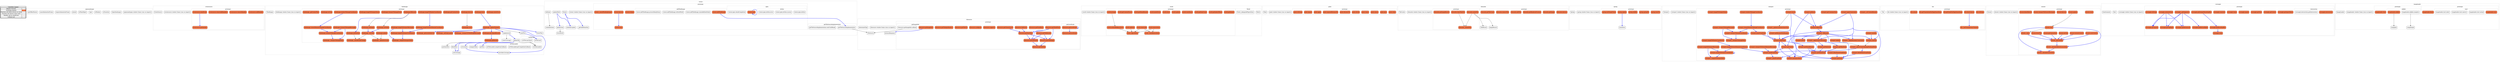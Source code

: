 digraph G {
concentrate = true;
			subgraph legend{
			rank = min;
			label = "legend";
			Legend [shape=none, margin=0, label = <
				<table cellspacing="0" cellpadding="0" border="1"><tr><td>Code2flow Legend</td></tr><tr><td>
				<table cellspacing="0">
				<tr><td>Regular function</td><td width="50px"></td></tr>
				<tr><td>Prototype method</td><td bgcolor='coral'></td></tr>
				<tr><td>Function call which returns no value</td><td>&#8594;</td></tr>
				<tr><td>Function call returns some value</td><td><font color='blue'>&#8594;</font></td></tr>
				<tr><td>Handler call on raiseEvent</td><td><font color='red'>&#8594;</font></td></tr>
                <tr><td>Callback call</td><td><font color='pink'>&#8594;</font></td></tr>
				</table></td></tr></table>
				>];}
node30 [splines=ortho shape = "rect" style = "rounded" label = "(openseadragon window frame (runs on import))" ];
node2 [splines=ortho shape = "rect" style = "rounded" label = "OpenSeadragon" ];
node6 [splines=ortho shape = "rect" style = "rounded" label = "isFunction" ];
node8 [splines=ortho shape = "rect" style = "rounded" label = "isWindow" ];
node10 [splines=ortho shape = "rect" style = "rounded" label = "type" ];
node12 [splines=ortho shape = "rect" style = "rounded" label = "isPlainObject" ];
node18 [splines=ortho shape = "rect" style = "rounded" label = "extend" ];
node21 [splines=ortho shape = "rect" style = "rounded" label = "requestAnimationFrame" ];
node23 [splines=ortho shape = "rect" style = "rounded" label = "cancelAnimationFrame" ];
node26 [splines=ortho shape = "rect" style = "rounded" label = "getOffsetParent" ];
node48 [splines=ortho shape = "rect" style = "rounded" label = "(eventsource window frame (runs on import))" ];
node35 [splines=ortho shape = "rect" style = "rounded" label = "EventSource" ];
node38 [splines=ortho shape = "rect" style = "rounded,filled" fillcolor = "coral" label = "eventsource.addHandler" ];
node40 [splines=ortho shape = "rect" style = "rounded,filled" fillcolor = "coral" label = "eventsource.removeHandler" ];
node42 [splines=ortho shape = "rect" style = "rounded,filled" fillcolor = "coral" label = "eventsource.removeAllHandlers" ];
node44 [splines=ortho shape = "rect" style = "rounded,filled" fillcolor = "coral" label = "eventsource.getHandler" ];
node46 [splines=ortho shape = "rect" style = "rounded,filled" fillcolor = "coral" label = "eventsource.raiseEvent" ];
node156 [splines=ortho shape = "rect" style = "rounded" label = "(tiledimage window frame (runs on import))" ];
node52 [splines=ortho shape = "rect" style = "rounded" label = "TiledImage" ];
node55 [splines=ortho shape = "rect" style = "rounded,filled" fillcolor = "coral" label = "tiledimage.needsDraw" ];
node57 [splines=ortho shape = "rect" style = "rounded,filled" fillcolor = "coral" label = "tiledimage._setFullyLoaded" ];
node59 [splines=ortho shape = "rect" style = "rounded,filled" fillcolor = "coral" label = "tiledimage.reset" ];
node61 [splines=ortho shape = "rect" style = "rounded,filled" fillcolor = "coral" label = "tiledimage.update" ];
node63 [splines=ortho shape = "rect" style = "rounded,filled" fillcolor = "coral" label = "tiledimage.draw" ];
node65 [splines=ortho shape = "rect" style = "rounded,filled" fillcolor = "coral" label = "tiledimage.destroy" ];
node67 [splines=ortho shape = "rect" style = "rounded,filled" fillcolor = "coral" label = "tiledimage.getBounds" ];
node69 [splines=ortho shape = "rect" style = "rounded,filled" fillcolor = "coral" label = "tiledimage.getClippedBounds" ];
node71 [splines=ortho shape = "rect" style = "rounded,filled" fillcolor = "coral" label = "tiledimage.getContentSize" ];
node73 [splines=ortho shape = "rect" style = "rounded,filled" fillcolor = "coral" label = "tiledimage._viewportToImageDelta" ];
node75 [splines=ortho shape = "rect" style = "rounded,filled" fillcolor = "coral" label = "tiledimage.viewportToImageCoordinates" ];
node77 [splines=ortho shape = "rect" style = "rounded,filled" fillcolor = "coral" label = "tiledimage._imageToViewportDelta" ];
node79 [splines=ortho shape = "rect" style = "rounded,filled" fillcolor = "coral" label = "tiledimage.imageToViewportCoordinates" ];
node81 [splines=ortho shape = "rect" style = "rounded,filled" fillcolor = "coral" label = "tiledimage.imageToViewportRectangle" ];
node83 [splines=ortho shape = "rect" style = "rounded,filled" fillcolor = "coral" label = "tiledimage.viewportToImageRectangle" ];
node85 [splines=ortho shape = "rect" style = "rounded,filled" fillcolor = "coral" label = "tiledimage.viewerElementToImageCoordinates" ];
node87 [splines=ortho shape = "rect" style = "rounded,filled" fillcolor = "coral" label = "tiledimage.imageToViewerElementCoordinates" ];
node89 [splines=ortho shape = "rect" style = "rounded,filled" fillcolor = "coral" label = "tiledimage.windowToImageCoordinates" ];
node91 [splines=ortho shape = "rect" style = "rounded,filled" fillcolor = "coral" label = "tiledimage.imageToWindowCoordinates" ];
node93 [splines=ortho shape = "rect" style = "rounded,filled" fillcolor = "coral" label = "tiledimage._viewportToTiledImageRectangle" ];
node95 [splines=ortho shape = "rect" style = "rounded,filled" fillcolor = "coral" label = "tiledimage.viewportToImageZoom" ];
node97 [splines=ortho shape = "rect" style = "rounded,filled" fillcolor = "coral" label = "tiledimage.imageToViewportZoom" ];
node99 [splines=ortho shape = "rect" style = "rounded,filled" fillcolor = "coral" label = "tiledimage.setPosition" ];
node101 [splines=ortho shape = "rect" style = "rounded,filled" fillcolor = "coral" label = "tiledimage.setWidth" ];
node103 [splines=ortho shape = "rect" style = "rounded,filled" fillcolor = "coral" label = "tiledimage.setHeight" ];
node105 [splines=ortho shape = "rect" style = "rounded,filled" fillcolor = "coral" label = "tiledimage.fitBounds" ];
node107 [splines=ortho shape = "rect" style = "rounded,filled" fillcolor = "coral" label = "tiledimage.setClip" ];
node109 [splines=ortho shape = "rect" style = "rounded,filled" fillcolor = "coral" label = "tiledimage._setScale" ];
node111 [splines=ortho shape = "rect" style = "rounded,filled" fillcolor = "coral" label = "tiledimage._updateForScale" ];
node113 [splines=ortho shape = "rect" style = "rounded,filled" fillcolor = "coral" label = "tiledimage._raiseBoundsChange" ];
node115 [splines=ortho shape = "rect" style = "rounded,filled" fillcolor = "coral" label = "tiledimage._getLevelsInterval" ];
node118 [splines=ortho shape = "rect" style = "rounded,filled" fillcolor = "coral" label = "tiledimage._updateViewport" ];
node120 [splines=ortho shape = "rect" style = "rounded,filled" fillcolor = "coral" label = "tiledimage._getCornerTiles" ];
node122 [splines=ortho shape = "rect" style = "rounded" label = "updateLevel" ];
node124 [splines=ortho shape = "rect" style = "rounded" label = "updateTile" ];
node126 [splines=ortho shape = "rect" style = "rounded" label = "getTile" ];
node128 [splines=ortho shape = "rect" style = "rounded" label = "loadTile" ];
node132 [splines=ortho shape = "rect" style = "rounded" label = "onTileLoad" ];
node131 [splines=ortho shape = "rect" style = "rounded" label = "onTileLoad.finish" ];
node138 [splines=ortho shape = "rect" style = "rounded" label = "setTileLoaded" ];
node135 [splines=ortho shape = "rect" style = "rounded" label = "setTileLoaded.getCompletionCallback" ];
node137 [splines=ortho shape = "rect" style = "rounded" label = "setTileLoaded.completionCallback" ];
node140 [splines=ortho shape = "rect" style = "rounded" label = "positionTile" ];
node142 [splines=ortho shape = "rect" style = "rounded" label = "blendTile" ];
node144 [splines=ortho shape = "rect" style = "rounded" label = "providesCoverage" ];
node146 [splines=ortho shape = "rect" style = "rounded" label = "isCovered" ];
node148 [splines=ortho shape = "rect" style = "rounded" label = "setCoverage" ];
node150 [splines=ortho shape = "rect" style = "rounded" label = "resetCoverage" ];
node152 [splines=ortho shape = "rect" style = "rounded" label = "compareTiles" ];
node154 [splines=ortho shape = "rect" style = "rounded" label = "drawTiles" ];
node217 [splines=ortho shape = "rect" style = "rounded" label = "(viewer window frame (runs on import))" ];
node165 [splines=ortho shape = "rect" style = "rounded" label = "Viewer" ];
node168 [splines=ortho shape = "rect" style = "rounded,filled" fillcolor = "coral" label = "viewer.isOpen" ];
node178 [splines=ortho shape = "rect" style = "rounded,filled" fillcolor = "coral" label = "viewer.open" ];
node171 [splines=ortho shape = "rect" style = "rounded" label = "viewer.open.checkCompletion" ];
node177 [splines=ortho shape = "rect" style = "rounded" label = "viewer.open.doOne" ];
node174 [splines=ortho shape = "rect" style = "rounded" label = "viewer.open.doOne.success" ];
node176 [splines=ortho shape = "rect" style = "rounded" label = "viewer.open.doOne.error" ];
node180 [splines=ortho shape = "rect" style = "rounded,filled" fillcolor = "coral" label = "viewer.close" ];
node182 [splines=ortho shape = "rect" style = "rounded,filled" fillcolor = "coral" label = "viewer.destroy" ];
node191 [splines=ortho shape = "rect" style = "rounded,filled" fillcolor = "coral" label = "viewer.addTiledImage" ];
node186 [splines=ortho shape = "rect" style = "rounded" label = "viewer.addTiledImage.raiseAddItemFailed" ];
node188 [splines=ortho shape = "rect" style = "rounded" label = "viewer.addTiledImage.refreshWorld" ];
node190 [splines=ortho shape = "rect" style = "rounded" label = "viewer.addTiledImage.processReadyItems" ];
node193 [splines=ortho shape = "rect" style = "rounded,filled" fillcolor = "coral" label = "viewer._cancelPendingImages" ];
node195 [splines=ortho shape = "rect" style = "rounded" label = "_getSafeElemSize" ];
node201 [splines=ortho shape = "rect" style = "rounded" label = "getTileSourceImplementation" ];
node198 [splines=ortho shape = "rect" style = "rounded" label = "getTileSourceImplementation.waitUntilReady" ];
node205 [splines=ortho shape = "rect" style = "rounded" label = "scheduleUpdate" ];
node207 [splines=ortho shape = "rect" style = "rounded" label = "updateMulti" ];
node209 [splines=ortho shape = "rect" style = "rounded" label = "updateOnce" ];
node211 [splines=ortho shape = "rect" style = "rounded" label = "drawWorld" ];
node213 [splines=ortho shape = "rect" style = "rounded" label = "scheduleZoom" ];
node215 [splines=ortho shape = "rect" style = "rounded" label = "doZoom" ];
node258 [splines=ortho shape = "rect" style = "rounded" label = "(world window frame (runs on import))" ];
node223 [splines=ortho shape = "rect" style = "rounded" label = "World" ];
node222 [splines=ortho shape = "rect" style = "rounded" label = "World._delegatedFigureSizes" ];
node226 [splines=ortho shape = "rect" style = "rounded,filled" fillcolor = "coral" label = "world.addItem" ];
node228 [splines=ortho shape = "rect" style = "rounded,filled" fillcolor = "coral" label = "world.getItemAt" ];
node230 [splines=ortho shape = "rect" style = "rounded,filled" fillcolor = "coral" label = "world.getIndexOfItem" ];
node232 [splines=ortho shape = "rect" style = "rounded,filled" fillcolor = "coral" label = "world.getItemCount" ];
node234 [splines=ortho shape = "rect" style = "rounded,filled" fillcolor = "coral" label = "world.removeItem" ];
node236 [splines=ortho shape = "rect" style = "rounded,filled" fillcolor = "coral" label = "world.removeAll" ];
node238 [splines=ortho shape = "rect" style = "rounded,filled" fillcolor = "coral" label = "world.resetItems" ];
node240 [splines=ortho shape = "rect" style = "rounded,filled" fillcolor = "coral" label = "world.update" ];
node242 [splines=ortho shape = "rect" style = "rounded,filled" fillcolor = "coral" label = "world.draw" ];
node244 [splines=ortho shape = "rect" style = "rounded,filled" fillcolor = "coral" label = "world.needsDraw" ];
node246 [splines=ortho shape = "rect" style = "rounded,filled" fillcolor = "coral" label = "world.getHomeBounds" ];
node248 [splines=ortho shape = "rect" style = "rounded,filled" fillcolor = "coral" label = "world.getContentFactor" ];
node250 [splines=ortho shape = "rect" style = "rounded,filled" fillcolor = "coral" label = "world.setAutoRefigureSizes" ];
node252 [splines=ortho shape = "rect" style = "rounded,filled" fillcolor = "coral" label = "world.arrange" ];
node254 [splines=ortho shape = "rect" style = "rounded,filled" fillcolor = "coral" label = "world._figureSizes" ];
node256 [splines=ortho shape = "rect" style = "rounded,filled" fillcolor = "coral" label = "world._raiseRemoveItem" ];
node285 [splines=ortho shape = "rect" style = "rounded" label = "(point window frame (runs on import))" ];
node262 [splines=ortho shape = "rect" style = "rounded" label = "Point" ];
node265 [splines=ortho shape = "rect" style = "rounded,filled" fillcolor = "coral" label = "point.clone" ];
node267 [splines=ortho shape = "rect" style = "rounded,filled" fillcolor = "coral" label = "point.plus" ];
node269 [splines=ortho shape = "rect" style = "rounded,filled" fillcolor = "coral" label = "point.minus" ];
node271 [splines=ortho shape = "rect" style = "rounded,filled" fillcolor = "coral" label = "point.times" ];
node273 [splines=ortho shape = "rect" style = "rounded,filled" fillcolor = "coral" label = "point.divide" ];
node275 [splines=ortho shape = "rect" style = "rounded,filled" fillcolor = "coral" label = "point.distanceTo" ];
node277 [splines=ortho shape = "rect" style = "rounded,filled" fillcolor = "coral" label = "point.squaredDistanceTo" ];
node279 [splines=ortho shape = "rect" style = "rounded,filled" fillcolor = "coral" label = "point.apply" ];
node281 [splines=ortho shape = "rect" style = "rounded,filled" fillcolor = "coral" label = "point.equals" ];
node283 [splines=ortho shape = "rect" style = "rounded,filled" fillcolor = "coral" label = "point.toString" ];
node317 [splines=ortho shape = "rect" style = "rounded" label = "(tilecache window frame (runs on import))" ];
node306 [splines=ortho shape = "rect" style = "rounded" label = "TileCache" ];
node289 [splines=ortho shape = "rect" style = "rounded" label = "TileRecord" ];
node291 [splines=ortho shape = "rect" style = "rounded" label = "ImageRecord" ];
node294 [splines=ortho shape = "rect" style = "rounded,filled" fillcolor = "coral" label = "tilecache.destroy" ];
node296 [splines=ortho shape = "rect" style = "rounded,filled" fillcolor = "coral" label = "tilecache.getImage" ];
node298 [splines=ortho shape = "rect" style = "rounded,filled" fillcolor = "coral" label = "tilecache.getRenderedContext" ];
node300 [splines=ortho shape = "rect" style = "rounded,filled" fillcolor = "coral" label = "tilecache.addTile" ];
node302 [splines=ortho shape = "rect" style = "rounded,filled" fillcolor = "coral" label = "tilecache.removeTile" ];
node304 [splines=ortho shape = "rect" style = "rounded,filled" fillcolor = "coral" label = "tilecache.getTileCount" ];
node309 [splines=ortho shape = "rect" style = "rounded,filled" fillcolor = "coral" label = "tilecache.cacheTile" ];
node311 [splines=ortho shape = "rect" style = "rounded,filled" fillcolor = "coral" label = "tilecache.clearTilesFor" ];
node313 [splines=ortho shape = "rect" style = "rounded,filled" fillcolor = "coral" label = "tilecache.getImageRecord" ];
node315 [splines=ortho shape = "rect" style = "rounded,filled" fillcolor = "coral" label = "tilecache._unloadTile" ];
node363 [splines=ortho shape = "rect" style = "rounded" label = "(tilesource window frame (runs on import))" ];
node321 [splines=ortho shape = "rect" style = "rounded" label = "TileSource" ];
node324 [splines=ortho shape = "rect" style = "rounded,filled" fillcolor = "coral" label = "tilesource.getTileSize" ];
node326 [splines=ortho shape = "rect" style = "rounded,filled" fillcolor = "coral" label = "tilesource.getTileWidth" ];
node328 [splines=ortho shape = "rect" style = "rounded,filled" fillcolor = "coral" label = "tilesource.getTileHeight" ];
node333 [splines=ortho shape = "rect" style = "rounded,filled" fillcolor = "coral" label = "tilesource.getLevelScale" ];
node332 [splines=ortho shape = "rect" style = "rounded,filled" fillcolor = "coral" label = "tilesource.getLevelScale" ];
node335 [splines=ortho shape = "rect" style = "rounded,filled" fillcolor = "coral" label = "tilesource.getNumTiles" ];
node337 [splines=ortho shape = "rect" style = "rounded,filled" fillcolor = "coral" label = "tilesource.getPixelRatio" ];
node339 [splines=ortho shape = "rect" style = "rounded,filled" fillcolor = "coral" label = "tilesource.getClosestLevel" ];
node341 [splines=ortho shape = "rect" style = "rounded,filled" fillcolor = "coral" label = "tilesource.getTileAtPoint" ];
node343 [splines=ortho shape = "rect" style = "rounded,filled" fillcolor = "coral" label = "tilesource.getTileBounds" ];
node347 [splines=ortho shape = "rect" style = "rounded,filled" fillcolor = "coral" label = "tilesource.getImageInfo" ];
node346 [splines=ortho shape = "rect" style = "rounded" label = "tilesource.getImageInfo.callback" ];
node349 [splines=ortho shape = "rect" style = "rounded,filled" fillcolor = "coral" label = "tilesource.supports" ];
node351 [splines=ortho shape = "rect" style = "rounded,filled" fillcolor = "coral" label = "tilesource.configure" ];
node353 [splines=ortho shape = "rect" style = "rounded,filled" fillcolor = "coral" label = "tilesource.getTileUrl" ];
node355 [splines=ortho shape = "rect" style = "rounded,filled" fillcolor = "coral" label = "tilesource.getTileAjaxHeaders" ];
node357 [splines=ortho shape = "rect" style = "rounded,filled" fillcolor = "coral" label = "tilesource.tileExists" ];
node359 [splines=ortho shape = "rect" style = "rounded" label = "processResponse" ];
node361 [splines=ortho shape = "rect" style = "rounded" label = "determineType" ];
node385 [splines=ortho shape = "rect" style = "rounded" label = "(spring window frame (runs on import))" ];
node370 [splines=ortho shape = "rect" style = "rounded" label = "Spring" ];
node373 [splines=ortho shape = "rect" style = "rounded,filled" fillcolor = "coral" label = "spring.resetTo" ];
node375 [splines=ortho shape = "rect" style = "rounded,filled" fillcolor = "coral" label = "spring.springTo" ];
node377 [splines=ortho shape = "rect" style = "rounded,filled" fillcolor = "coral" label = "spring.shiftBy" ];
node379 [splines=ortho shape = "rect" style = "rounded,filled" fillcolor = "coral" label = "spring.update" ];
node381 [splines=ortho shape = "rect" style = "rounded,filled" fillcolor = "coral" label = "spring.isAtTargetValue" ];
node383 [splines=ortho shape = "rect" style = "rounded" label = "transform" ];
node476 [splines=ortho shape = "rect" style = "rounded" label = "(viewport window frame (runs on import))" ];
node389 [splines=ortho shape = "rect" style = "rounded" label = "Viewport" ];
node392 [splines=ortho shape = "rect" style = "rounded,filled" fillcolor = "coral" label = "viewport._setContentBounds" ];
node394 [splines=ortho shape = "rect" style = "rounded,filled" fillcolor = "coral" label = "viewport.getHomeZoom" ];
node396 [splines=ortho shape = "rect" style = "rounded,filled" fillcolor = "coral" label = "viewport.getHomeBounds" ];
node398 [splines=ortho shape = "rect" style = "rounded,filled" fillcolor = "coral" label = "viewport.goHome" ];
node400 [splines=ortho shape = "rect" style = "rounded,filled" fillcolor = "coral" label = "viewport.getMinZoom" ];
node402 [splines=ortho shape = "rect" style = "rounded,filled" fillcolor = "coral" label = "viewport.getMaxZoom" ];
node404 [splines=ortho shape = "rect" style = "rounded,filled" fillcolor = "coral" label = "viewport.getAspectRatio" ];
node406 [splines=ortho shape = "rect" style = "rounded,filled" fillcolor = "coral" label = "viewport.getContainerSize" ];
node408 [splines=ortho shape = "rect" style = "rounded,filled" fillcolor = "coral" label = "viewport.getBounds" ];
node410 [splines=ortho shape = "rect" style = "rounded,filled" fillcolor = "coral" label = "viewport.getBoundsWithMargins" ];
node412 [splines=ortho shape = "rect" style = "rounded,filled" fillcolor = "coral" label = "viewport.getCenter" ];
node414 [splines=ortho shape = "rect" style = "rounded,filled" fillcolor = "coral" label = "viewport.getZoom" ];
node416 [splines=ortho shape = "rect" style = "rounded,filled" fillcolor = "coral" label = "viewport._applyZoomConstraints" ];
node418 [splines=ortho shape = "rect" style = "rounded,filled" fillcolor = "coral" label = "viewport._applyBoundaryConstraints" ];
node420 [splines=ortho shape = "rect" style = "rounded,filled" fillcolor = "coral" label = "viewport.applyConstraints" ];
node422 [splines=ortho shape = "rect" style = "rounded,filled" fillcolor = "coral" label = "viewport._fitBounds" ];
node424 [splines=ortho shape = "rect" style = "rounded,filled" fillcolor = "coral" label = "viewport.fitBounds" ];
node426 [splines=ortho shape = "rect" style = "rounded,filled" fillcolor = "coral" label = "viewport.panTo" ];
node428 [splines=ortho shape = "rect" style = "rounded,filled" fillcolor = "coral" label = "viewport.zoomBy" ];
node430 [splines=ortho shape = "rect" style = "rounded,filled" fillcolor = "coral" label = "viewport.zoomTo" ];
node432 [splines=ortho shape = "rect" style = "rounded,filled" fillcolor = "coral" label = "viewport.resize" ];
node434 [splines=ortho shape = "rect" style = "rounded,filled" fillcolor = "coral" label = "viewport._updateContainerInnerSize" ];
node438 [splines=ortho shape = "rect" style = "rounded,filled" fillcolor = "coral" label = "viewport.update" ];
node440 [splines=ortho shape = "rect" style = "rounded,filled" fillcolor = "coral" label = "viewport._adjustCenterSpringsForZoomPoint" ];
node442 [splines=ortho shape = "rect" style = "rounded,filled" fillcolor = "coral" label = "viewport.deltaPixelsFromPoints" ];
node444 [splines=ortho shape = "rect" style = "rounded,filled" fillcolor = "coral" label = "viewport.deltaPointsFromPixels" ];
node446 [splines=ortho shape = "rect" style = "rounded,filled" fillcolor = "coral" label = "viewport.pixelFromPoint" ];
node448 [splines=ortho shape = "rect" style = "rounded,filled" fillcolor = "coral" label = "viewport._pixelFromPoint" ];
node450 [splines=ortho shape = "rect" style = "rounded,filled" fillcolor = "coral" label = "viewport.pointFromPixel" ];
node452 [splines=ortho shape = "rect" style = "rounded,filled" fillcolor = "coral" label = "viewport._viewportToImageDelta" ];
node454 [splines=ortho shape = "rect" style = "rounded,filled" fillcolor = "coral" label = "viewport.viewportToImageCoordinates" ];
node456 [splines=ortho shape = "rect" style = "rounded,filled" fillcolor = "coral" label = "viewport._imageToViewportDelta" ];
node458 [splines=ortho shape = "rect" style = "rounded,filled" fillcolor = "coral" label = "viewport.imageToViewportCoordinates" ];
node460 [splines=ortho shape = "rect" style = "rounded,filled" fillcolor = "coral" label = "viewport.imageToViewportRectangle" ];
node462 [splines=ortho shape = "rect" style = "rounded,filled" fillcolor = "coral" label = "viewport.viewportToImageRectangle" ];
node464 [splines=ortho shape = "rect" style = "rounded,filled" fillcolor = "coral" label = "viewport.viewerElementToImageCoordinates" ];
node466 [splines=ortho shape = "rect" style = "rounded,filled" fillcolor = "coral" label = "viewport.imageToViewerElementCoordinates" ];
node468 [splines=ortho shape = "rect" style = "rounded,filled" fillcolor = "coral" label = "viewport.windowToImageCoordinates" ];
node470 [splines=ortho shape = "rect" style = "rounded,filled" fillcolor = "coral" label = "viewport.imageToWindowCoordinates" ];
node472 [splines=ortho shape = "rect" style = "rounded,filled" fillcolor = "coral" label = "viewport.viewportToViewerElementRectangle" ];
node474 [splines=ortho shape = "rect" style = "rounded,filled" fillcolor = "coral" label = "viewport.imageToViewportZoom" ];
node497 [splines=ortho shape = "rect" style = "rounded" label = "(tile window frame (runs on import))" ];
node480 [splines=ortho shape = "rect" style = "rounded" label = "Tile" ];
node483 [splines=ortho shape = "rect" style = "rounded,filled" fillcolor = "coral" label = "tile.toString" ];
node485 [splines=ortho shape = "rect" style = "rounded,filled" fillcolor = "coral" label = "tile._hasTransparencyChannel" ];
node487 [splines=ortho shape = "rect" style = "rounded,filled" fillcolor = "coral" label = "tile.drawCanvas" ];
node489 [splines=ortho shape = "rect" style = "rounded,filled" fillcolor = "coral" label = "tile.getScaleForEdgeSmoothing" ];
node493 [splines=ortho shape = "rect" style = "rounded,filled" fillcolor = "coral" label = "tile.getTranslationForEdgeSmoothing" ];
node495 [splines=ortho shape = "rect" style = "rounded,filled" fillcolor = "coral" label = "tile.unload" ];
node534 [splines=ortho shape = "rect" style = "rounded" label = "(drawer window frame (runs on import))" ];
node501 [splines=ortho shape = "rect" style = "rounded" label = "Drawer" ];
node504 [splines=ortho shape = "rect" style = "rounded,filled" fillcolor = "coral" label = "drawer.reset" ];
node506 [splines=ortho shape = "rect" style = "rounded,filled" fillcolor = "coral" label = "drawer.update" ];
node508 [splines=ortho shape = "rect" style = "rounded,filled" fillcolor = "coral" label = "drawer.destroy" ];
node510 [splines=ortho shape = "rect" style = "rounded,filled" fillcolor = "coral" label = "drawer.clear" ];
node512 [splines=ortho shape = "rect" style = "rounded,filled" fillcolor = "coral" label = "drawer._clear" ];
node514 [splines=ortho shape = "rect" style = "rounded,filled" fillcolor = "coral" label = "drawer.viewportToDrawerRectangle" ];
node516 [splines=ortho shape = "rect" style = "rounded,filled" fillcolor = "coral" label = "drawer.drawTile" ];
node518 [splines=ortho shape = "rect" style = "rounded,filled" fillcolor = "coral" label = "drawer._getContext" ];
node520 [splines=ortho shape = "rect" style = "rounded,filled" fillcolor = "coral" label = "drawer.saveContext" ];
node522 [splines=ortho shape = "rect" style = "rounded,filled" fillcolor = "coral" label = "drawer.restoreContext" ];
node524 [splines=ortho shape = "rect" style = "rounded,filled" fillcolor = "coral" label = "drawer.setClip" ];
node526 [splines=ortho shape = "rect" style = "rounded,filled" fillcolor = "coral" label = "drawer.blendSketch" ];
node528 [splines=ortho shape = "rect" style = "rounded,filled" fillcolor = "coral" label = "drawer.getCanvasSize" ];
node530 [splines=ortho shape = "rect" style = "rounded,filled" fillcolor = "coral" label = "drawer._calculateCanvasSize" ];
node532 [splines=ortho shape = "rect" style = "rounded,filled" fillcolor = "coral" label = "drawer._calculateSketchCanvasSize" ];
node579 [splines=ortho shape = "rect" style = "rounded" label = "(rectangle window frame (runs on import))" ];
node538 [splines=ortho shape = "rect" style = "rounded" label = "Rect" ];
node540 [splines=ortho shape = "rect" style = "rounded" label = "fromSummits" ];
node543 [splines=ortho shape = "rect" style = "rounded,filled" fillcolor = "coral" label = "rectangle.clone" ];
node545 [splines=ortho shape = "rect" style = "rounded,filled" fillcolor = "coral" label = "rectangle.getAspectRatio" ];
node547 [splines=ortho shape = "rect" style = "rounded,filled" fillcolor = "coral" label = "rectangle.getTopLeft" ];
node549 [splines=ortho shape = "rect" style = "rounded,filled" fillcolor = "coral" label = "rectangle.getBottomRight" ];
node551 [splines=ortho shape = "rect" style = "rounded,filled" fillcolor = "coral" label = "rectangle.getTopRight" ];
node553 [splines=ortho shape = "rect" style = "rounded,filled" fillcolor = "coral" label = "rectangle.getBottomLeft" ];
node555 [splines=ortho shape = "rect" style = "rounded,filled" fillcolor = "coral" label = "rectangle.getCenter" ];
node557 [splines=ortho shape = "rect" style = "rounded,filled" fillcolor = "coral" label = "rectangle.getSize" ];
node559 [splines=ortho shape = "rect" style = "rounded,filled" fillcolor = "coral" label = "rectangle.equals" ];
node561 [splines=ortho shape = "rect" style = "rounded,filled" fillcolor = "coral" label = "rectangle.times" ];
node563 [splines=ortho shape = "rect" style = "rounded,filled" fillcolor = "coral" label = "rectangle.translate" ];
node567 [splines=ortho shape = "rect" style = "rounded,filled" fillcolor = "coral" label = "rectangle.intersection" ];
node566 [splines=ortho shape = "rect" style = "rounded" label = "rectangle.intersection.getIntersection" ];
node569 [splines=ortho shape = "rect" style = "rounded,filled" fillcolor = "coral" label = "rectangle._getSegments" ];
node571 [splines=ortho shape = "rect" style = "rounded,filled" fillcolor = "coral" label = "rectangle.getBoundingBox" ];
node573 [splines=ortho shape = "rect" style = "rounded,filled" fillcolor = "coral" label = "rectangle.getIntegerBoundingBox" ];
node575 [splines=ortho shape = "rect" style = "rounded,filled" fillcolor = "coral" label = "rectangle.containsPoint" ];
node577 [splines=ortho shape = "rect" style = "rounded,filled" fillcolor = "coral" label = "rectangle.toString" ];
node610 [splines=ortho shape = "rect" style = "rounded" label = "(imageloader window frame (runs on import))" ];
node598 [splines=ortho shape = "rect" style = "rounded" label = "ImageLoader" ];
node583 [splines=ortho shape = "rect" style = "rounded" label = "ImageJob" ];
node594 [splines=ortho shape = "rect" style = "rounded,filled" fillcolor = "coral" label = "imageloader.start" ];
node587 [splines=ortho shape = "rect" style = "rounded" label = "imageloader.start.onload" ];
node589 [splines=ortho shape = "rect" style = "rounded" label = "imageloader.start.onerror" ];
node593 [splines=ortho shape = "rect" style = "rounded" label = "imageloader.start.abort" ];
node596 [splines=ortho shape = "rect" style = "rounded,filled" fillcolor = "coral" label = "imageloader.finish" ];
node604 [splines=ortho shape = "rect" style = "rounded,filled" fillcolor = "coral" label = "imageloader.addJob" ];
node602 [splines=ortho shape = "rect" style = "rounded" label = "imageloader.addJob.complete" ];
node606 [splines=ortho shape = "rect" style = "rounded,filled" fillcolor = "coral" label = "imageloader.clear" ];
node608 [splines=ortho shape = "rect" style = "rounded" label = "completeJob" ];
node46 -> node44 [color="blue" penwidth="2"];
node61 -> node111;
node63 -> node118 [color="blue" penwidth="2"];
node65 -> node59;
node69 -> node67 [color="blue" penwidth="2"];
node75 -> node73 [color="blue" penwidth="2"];
node79 -> node77 [color="blue" penwidth="2"];
node81 -> node77 [color="blue" penwidth="2"];
node81 -> node79 [color="blue" penwidth="2"];
node83 -> node73 [color="blue" penwidth="2"];
node83 -> node75 [color="blue" penwidth="2"];
node85 -> node75 [color="blue" penwidth="2"];
node87 -> node79 [color="blue" penwidth="2"];
node89 -> node85 [color="blue" penwidth="2"];
node91 -> node87 [color="blue" penwidth="2"];
node99 -> node113;
node101 -> node109 [color="blue" penwidth="2"];
node103 -> node109 [color="blue" penwidth="2"];
node105 -> node99 [color="blue" penwidth="2"];
node105 -> node101;
node105 -> node103;
node109 -> node111;
node109 -> node113;
node118 -> node57 [color="blue" penwidth="2"];
node118 -> node69 [color="blue" penwidth="2"];
node118 -> node93 [color="blue" penwidth="2"];
node118 -> node115 [color="blue" penwidth="2"];
node118 -> node122 [color="blue" penwidth="2"];
node118 -> node128;
node118 -> node144 [color="blue" penwidth="2"];
node118 -> node154 [color="blue" penwidth="2"];
node122 -> node124 [color="blue" penwidth="2"];
node122 -> node150;
node124 -> node126 [color="blue" penwidth="2"];
node124 -> node138;
node124 -> node140;
node124 -> node142 [color="blue" penwidth="2"];
node124 -> node146 [color="blue" penwidth="2"];
node124 -> node148 [color="blue" penwidth="2"];
node124 -> node152 [color="blue" penwidth="2"];
node128 -> node132 [color="blue" penwidth="2"];
node131 -> node138;
node142 -> node148 [color="blue" penwidth="2"];
node146 -> node144 [color="blue" penwidth="2"];
node165 -> node195 [color="blue" penwidth="2"];
node165 -> node205 [color="blue" penwidth="2"];
node178 -> node178 [color="blue" penwidth="2"];
node182 -> node180 [color="blue" penwidth="2"];
node191 -> node201 [color="blue" penwidth="2"];
node201 -> node321;
node207 -> node205 [color="blue" penwidth="2"];
node207 -> node209 [color="blue" penwidth="2"];
node209 -> node211;
node215 -> node213;
node226 -> node254;
node234 -> node254;
node234 -> node256;
node236 -> node254;
node236 -> node256;
node250 -> node254;
node252 -> node250;
node309 -> node289;
node309 -> node291;
node309 -> node315;
node311 -> node315;
node326 -> node324 [color="blue" penwidth="2"];
node328 -> node324 [color="blue" penwidth="2"];
node333 -> node333 [color="blue" penwidth="2"];
node333 -> node332 [color="blue" penwidth="2"];
node335 -> node326 [color="blue" penwidth="2"];
node335 -> node328 [color="blue" penwidth="2"];
node339 -> node335 [color="blue" penwidth="2"];
node341 -> node326 [color="blue" penwidth="2"];
node341 -> node328 [color="blue" penwidth="2"];
node341 -> node335 [color="blue" penwidth="2"];
node343 -> node326 [color="blue" penwidth="2"];
node343 -> node328 [color="blue" penwidth="2"];
node347 -> node359 [color="blue" penwidth="2"];
node346 -> node321;
node357 -> node335 [color="blue" penwidth="2"];
node379 -> node383 [color="blue" penwidth="2"];
node394 -> node404 [color="blue" penwidth="2"];
node396 -> node394 [color="blue" penwidth="2"];
node396 -> node404 [color="blue" penwidth="2"];
node398 -> node396 [color="blue" penwidth="2"];
node398 -> node424 [color="blue" penwidth="2"];
node400 -> node394 [color="blue" penwidth="2"];
node402 -> node394 [color="blue" penwidth="2"];
node408 -> node404 [color="blue" penwidth="2"];
node408 -> node412 [color="blue" penwidth="2"];
node408 -> node414 [color="blue" penwidth="2"];
node410 -> node408 [color="blue" penwidth="2"];
node412 -> node404 [color="blue" penwidth="2"];
node412 -> node414 [color="blue" penwidth="2"];
node412 -> node446 [color="blue" penwidth="2"];
node412 -> node448 [color="blue" penwidth="2"];
node416 -> node400 [color="blue" penwidth="2"];
node416 -> node402 [color="blue" penwidth="2"];
node420 -> node408 [color="blue" penwidth="2"];
node420 -> node414 [color="blue" penwidth="2"];
node420 -> node416 [color="blue" penwidth="2"];
node420 -> node418 [color="blue" penwidth="2"];
node420 -> node424 [color="blue" penwidth="2"];
node420 -> node430 [color="blue" penwidth="2"];
node422 -> node404 [color="blue" penwidth="2"];
node422 -> node408 [color="blue" penwidth="2"];
node422 -> node412 [color="blue" penwidth="2"];
node422 -> node414 [color="blue" penwidth="2"];
node422 -> node416 [color="blue" penwidth="2"];
node422 -> node418 [color="blue" penwidth="2"];
node422 -> node426 [color="blue" penwidth="2"];
node422 -> node430 [color="blue" penwidth="2"];
node424 -> node422 [color="blue" penwidth="2"];
node428 -> node430 [color="blue" penwidth="2"];
node430 -> node440;
node432 -> node404 [color="blue" penwidth="2"];
node432 -> node408 [color="blue" penwidth="2"];
node432 -> node424 [color="blue" penwidth="2"];
node432 -> node434;
node438 -> node440;
node440 -> node444 [color="blue" penwidth="2"];
node440 -> node446 [color="blue" penwidth="2"];
node442 -> node414 [color="blue" penwidth="2"];
node444 -> node414 [color="blue" penwidth="2"];
node446 -> node408 [color="blue" penwidth="2"];
node446 -> node448 [color="blue" penwidth="2"];
node450 -> node408 [color="blue" penwidth="2"];
node454 -> node452 [color="blue" penwidth="2"];
node454 -> node454 [color="blue" penwidth="2"];
node458 -> node456 [color="blue" penwidth="2"];
node458 -> node458 [color="blue" penwidth="2"];
node460 -> node456 [color="blue" penwidth="2"];
node460 -> node458 [color="blue" penwidth="2"];
node462 -> node452 [color="blue" penwidth="2"];
node462 -> node454 [color="blue" penwidth="2"];
node464 -> node450 [color="blue" penwidth="2"];
node464 -> node454 [color="blue" penwidth="2"];
node466 -> node446 [color="blue" penwidth="2"];
node466 -> node458 [color="blue" penwidth="2"];
node468 -> node464 [color="blue" penwidth="2"];
node470 -> node466 [color="blue" penwidth="2"];
node472 -> node446 [color="blue" penwidth="2"];
node487 -> node485 [color="blue" penwidth="2"];
node506 -> node510;
node510 -> node512;
node510 -> node530 [color="blue" penwidth="2"];
node510 -> node532 [color="blue" penwidth="2"];
node512 -> node518 [color="blue" penwidth="2"];
node516 -> node518 [color="blue" penwidth="2"];
node518 -> node532 [color="blue" penwidth="2"];
node520 -> node518 [color="blue" penwidth="2"];
node522 -> node518 [color="blue" penwidth="2"];
node524 -> node518 [color="blue" penwidth="2"];
node528 -> node518 [color="blue" penwidth="2"];
node532 -> node530 [color="blue" penwidth="2"];
node569 -> node547 [color="blue" penwidth="2"];
node569 -> node549 [color="blue" penwidth="2"];
node569 -> node551 [color="blue" penwidth="2"];
node569 -> node553 [color="blue" penwidth="2"];
node571 -> node543 [color="blue" penwidth="2"];
node573 -> node571 [color="blue" penwidth="2"];
node575 -> node547 [color="blue" penwidth="2"];
node575 -> node551 [color="blue" penwidth="2"];
node575 -> node553 [color="blue" penwidth="2"];
node604 -> node583;
node602 -> node608;
subgraph clusteropenseadragon0{
node30 node2 node6 node8 node10 node12 node18 node21 node23 node26 node2 node6 node8 node10 node12 node18 node21 node23 node26 ;
label="openseadragon";
style=filled;
color=black;
graph[style=dotted];
};
subgraph clustereventsource31{
node48 node35 node38 node40 node42 node44 node46 node35 ;
label="eventsource";
style=filled;
color=black;
graph[style=dotted];
subgraph clusterprototype36{
node38 node40 node42 node44 node46 node38 node40 node42 node44 node46 ;
label="prototype";
style=filled;
color=black;
graph[style=dotted];
}};
subgraph clustertiledimage49{
node156 node52 node55 node57 node59 node61 node63 node65 node67 node69 node71 node73 node75 node77 node79 node81 node83 node85 node87 node89 node91 node93 node95 node97 node99 node101 node103 node105 node107 node109 node111 node113 node115 node118 node120 node122 node124 node126 node128 node132 node131 node138 node135 node137 node140 node142 node144 node146 node148 node150 node152 node154 node52 node122 node124 node126 node128 node140 node142 node144 node146 node148 node150 node152 node154 ;
label="tiledimage";
style=filled;
color=black;
graph[style=dotted];
subgraph clusterprototype53{
node55 node57 node59 node61 node63 node65 node67 node69 node71 node73 node75 node77 node79 node81 node83 node85 node87 node89 node91 node93 node95 node97 node99 node101 node103 node105 node107 node109 node111 node113 node115 node118 node120 node55 node57 node59 node61 node63 node65 node67 node69 node71 node73 node75 node77 node79 node81 node83 node85 node87 node89 node91 node93 node95 node97 node99 node101 node103 node105 node107 node109 node111 node113 node115 node118 node120 ;
label="prototype";
style=filled;
color=black;
graph[style=dotted];
}subgraph clusteronTileLoad129{
node132 node131 node131 ;
label="onTileLoad";
style=filled;
color=black;
graph[style=dotted];
}subgraph clustersetTileLoaded133{
node138 node135 node137 node135 node137 ;
label="setTileLoaded";
style=filled;
color=black;
graph[style=dotted];
}};
subgraph clusterviewer157{
node217 node165 node168 node178 node171 node177 node174 node176 node180 node182 node191 node186 node188 node190 node193 node195 node201 node198 node205 node207 node209 node211 node213 node215 node165 node195 node205 node207 node209 node211 node213 node215 ;
label="viewer";
style=filled;
color=black;
graph[style=dotted];
subgraph clusterprototype166{
node168 node178 node171 node177 node174 node176 node180 node182 node191 node186 node188 node190 node193 node168 node180 node182 node193 ;
label="prototype";
style=filled;
color=black;
graph[style=dotted];
subgraph clusteropen169{
node178 node171 node177 node174 node176 node171 ;
label="open";
style=filled;
color=black;
graph[style=dotted];
subgraph clusterdoOne172{
node177 node174 node176 node174 node176 ;
label="doOne";
style=filled;
color=black;
graph[style=dotted];
}}subgraph clusteraddTiledImage183{
node191 node186 node188 node190 node186 node188 node190 ;
label="addTiledImage";
style=filled;
color=black;
graph[style=dotted];
}}subgraph clustergetTileSourceImplementation196{
node201 node198 node198 ;
label="getTileSourceImplementation";
style=filled;
color=black;
graph[style=dotted];
}};
subgraph clusterworld218{
node258 node223 node222 node226 node228 node230 node232 node234 node236 node238 node240 node242 node244 node246 node248 node250 node252 node254 node256 ;
label="world";
style=filled;
color=black;
graph[style=dotted];
subgraph clusterWorld220{
node223 node222 node222 ;
label="World";
style=filled;
color=black;
graph[style=dotted];
}subgraph clusterprototype224{
node226 node228 node230 node232 node234 node236 node238 node240 node242 node244 node246 node248 node250 node252 node254 node256 node226 node228 node230 node232 node234 node236 node238 node240 node242 node244 node246 node248 node250 node252 node254 node256 ;
label="prototype";
style=filled;
color=black;
graph[style=dotted];
}};
subgraph clusterpoint259{
node285 node262 node265 node267 node269 node271 node273 node275 node277 node279 node281 node283 node262 ;
label="point";
style=filled;
color=black;
graph[style=dotted];
subgraph clusterprototype263{
node265 node267 node269 node271 node273 node275 node277 node279 node281 node283 node265 node267 node269 node271 node273 node275 node277 node279 node281 node283 ;
label="prototype";
style=filled;
color=black;
graph[style=dotted];
}};
subgraph clustertilecache286{
node317 node306 node289 node291 node294 node296 node298 node300 node302 node304 node309 node311 node313 node315 node306 node289 node291 ;
label="tilecache";
style=filled;
color=black;
graph[style=dotted];
subgraph clusterprototype292{
node294 node296 node298 node300 node302 node304 node294 node296 node298 node300 node302 node304 ;
label="prototype";
style=filled;
color=black;
graph[style=dotted];
}subgraph clusterprototype307{
node309 node311 node313 node315 node309 node311 node313 node315 ;
label="prototype";
style=filled;
color=black;
graph[style=dotted];
}};
subgraph clustertilesource318{
node363 node321 node324 node326 node328 node333 node332 node335 node337 node339 node341 node343 node347 node346 node349 node351 node353 node355 node357 node359 node361 node321 node359 node361 ;
label="tilesource";
style=filled;
color=black;
graph[style=dotted];
subgraph clusterprototype322{
node324 node326 node328 node333 node332 node335 node337 node339 node341 node343 node347 node346 node349 node351 node353 node355 node357 node324 node326 node328 node335 node337 node339 node341 node343 node349 node351 node353 node355 node357 ;
label="prototype";
style=filled;
color=black;
graph[style=dotted];
subgraph clustergetLevelScale329{
node333 node332 node332 ;
label="getLevelScale";
style=filled;
color=black;
graph[style=dotted];
}subgraph clustergetImageInfo344{
node347 node346 node346 ;
label="getImageInfo";
style=filled;
color=black;
graph[style=dotted];
}}};
subgraph clusterspring364{
node385 node370 node373 node375 node377 node379 node381 node383 node370 node383 ;
label="spring";
style=filled;
color=black;
graph[style=dotted];
subgraph clusterprototype371{
node373 node375 node377 node379 node381 node373 node375 node377 node379 node381 ;
label="prototype";
style=filled;
color=black;
graph[style=dotted];
}};
subgraph clusterviewport386{
node476 node389 node392 node394 node396 node398 node400 node402 node404 node406 node408 node410 node412 node414 node416 node418 node420 node422 node424 node426 node428 node430 node432 node434 node438 node440 node442 node444 node446 node448 node450 node452 node454 node456 node458 node460 node462 node464 node466 node468 node470 node472 node474 node389 ;
label="viewport";
style=filled;
color=black;
graph[style=dotted];
subgraph clusterprototype390{
node392 node394 node396 node398 node400 node402 node404 node406 node408 node410 node412 node414 node416 node418 node420 node422 node424 node426 node428 node430 node432 node434 node438 node440 node442 node444 node446 node448 node450 node452 node454 node456 node458 node460 node462 node464 node466 node468 node470 node472 node474 node392 node394 node396 node398 node400 node402 node404 node406 node408 node410 node412 node414 node416 node418 node420 node422 node424 node426 node428 node430 node432 node434 node438 node440 node442 node444 node446 node448 node450 node452 node454 node456 node458 node460 node462 node464 node466 node468 node470 node472 node474 ;
label="prototype";
style=filled;
color=black;
graph[style=dotted];
}};
subgraph clustertile477{
node497 node480 node483 node485 node487 node489 node493 node495 node480 ;
label="tile";
style=filled;
color=black;
graph[style=dotted];
subgraph clusterprototype481{
node483 node485 node487 node489 node493 node495 node483 node485 node487 node489 node493 node495 ;
label="prototype";
style=filled;
color=black;
graph[style=dotted];
}};
subgraph clusterdrawer498{
node534 node501 node504 node506 node508 node510 node512 node514 node516 node518 node520 node522 node524 node526 node528 node530 node532 node501 ;
label="drawer";
style=filled;
color=black;
graph[style=dotted];
subgraph clusterprototype502{
node504 node506 node508 node510 node512 node514 node516 node518 node520 node522 node524 node526 node528 node530 node532 node504 node506 node508 node510 node512 node514 node516 node518 node520 node522 node524 node526 node528 node530 node532 ;
label="prototype";
style=filled;
color=black;
graph[style=dotted];
}};
subgraph clusterrectangle535{
node579 node538 node540 node543 node545 node547 node549 node551 node553 node555 node557 node559 node561 node563 node567 node566 node569 node571 node573 node575 node577 node538 node540 ;
label="rectangle";
style=filled;
color=black;
graph[style=dotted];
subgraph clusterprototype541{
node543 node545 node547 node549 node551 node553 node555 node557 node559 node561 node563 node567 node566 node569 node571 node573 node575 node577 node543 node545 node547 node549 node551 node553 node555 node557 node559 node561 node563 node569 node571 node573 node575 node577 ;
label="prototype";
style=filled;
color=black;
graph[style=dotted];
subgraph clusterintersection564{
node567 node566 node566 ;
label="intersection";
style=filled;
color=black;
graph[style=dotted];
}}};
subgraph clusterimageloader580{
node610 node598 node583 node594 node587 node589 node593 node596 node604 node602 node606 node608 node598 node583 node608 ;
label="imageloader";
style=filled;
color=black;
graph[style=dotted];
subgraph clusterprototype584{
node594 node587 node589 node593 node596 node596 ;
label="prototype";
style=filled;
color=black;
graph[style=dotted];
subgraph clusterstart585{
node594 node587 node589 node593 node587 node589 node593 ;
label="start";
style=filled;
color=black;
graph[style=dotted];
}}subgraph clusterprototype599{
node604 node602 node606 node606 ;
label="prototype";
style=filled;
color=black;
graph[style=dotted];
subgraph clusteraddJob600{
node604 node602 node602 ;
label="addJob";
style=filled;
color=black;
graph[style=dotted];
}}};
}